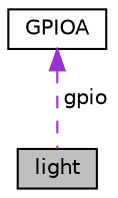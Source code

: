 digraph "light"
{
 // LATEX_PDF_SIZE
  edge [fontname="Helvetica",fontsize="10",labelfontname="Helvetica",labelfontsize="10"];
  node [fontname="Helvetica",fontsize="10",shape=record];
  Node1 [label="light",height=0.2,width=0.4,color="black", fillcolor="grey75", style="filled", fontcolor="black",tooltip=" "];
  Node2 -> Node1 [dir="back",color="darkorchid3",fontsize="10",style="dashed",label=" gpio" ,fontname="Helvetica"];
  Node2 [label="GPIOA",height=0.2,width=0.4,color="black", fillcolor="white", style="filled",URL="$struct_g_p_i_o_a.html",tooltip=" "];
}
